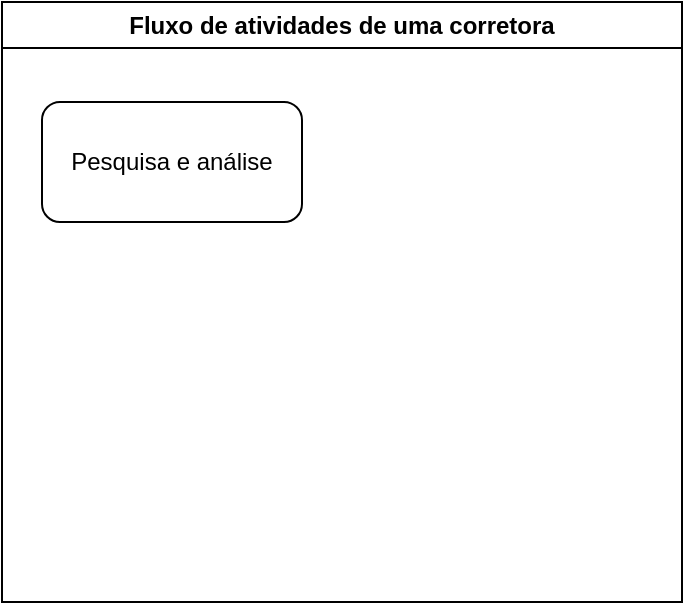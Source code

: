 <mxfile version="21.6.2" type="device">
  <diagram name="Página-1" id="1VJqxFH21dtAoR-6h5rd">
    <mxGraphModel dx="1147" dy="724" grid="1" gridSize="10" guides="1" tooltips="1" connect="1" arrows="1" fold="1" page="1" pageScale="1" pageWidth="827" pageHeight="1169" math="0" shadow="0">
      <root>
        <mxCell id="0" />
        <mxCell id="1" parent="0" />
        <mxCell id="0DfCrH6xnf_dvjgttEq8-4" value="Fluxo de atividades de uma corretora" style="swimlane;whiteSpace=wrap;html=1;" vertex="1" parent="1">
          <mxGeometry x="30" y="30" width="340" height="300" as="geometry" />
        </mxCell>
        <mxCell id="0DfCrH6xnf_dvjgttEq8-5" value="Pesquisa e análise" style="rounded=1;whiteSpace=wrap;html=1;" vertex="1" parent="0DfCrH6xnf_dvjgttEq8-4">
          <mxGeometry x="20" y="50" width="130" height="60" as="geometry" />
        </mxCell>
      </root>
    </mxGraphModel>
  </diagram>
</mxfile>
